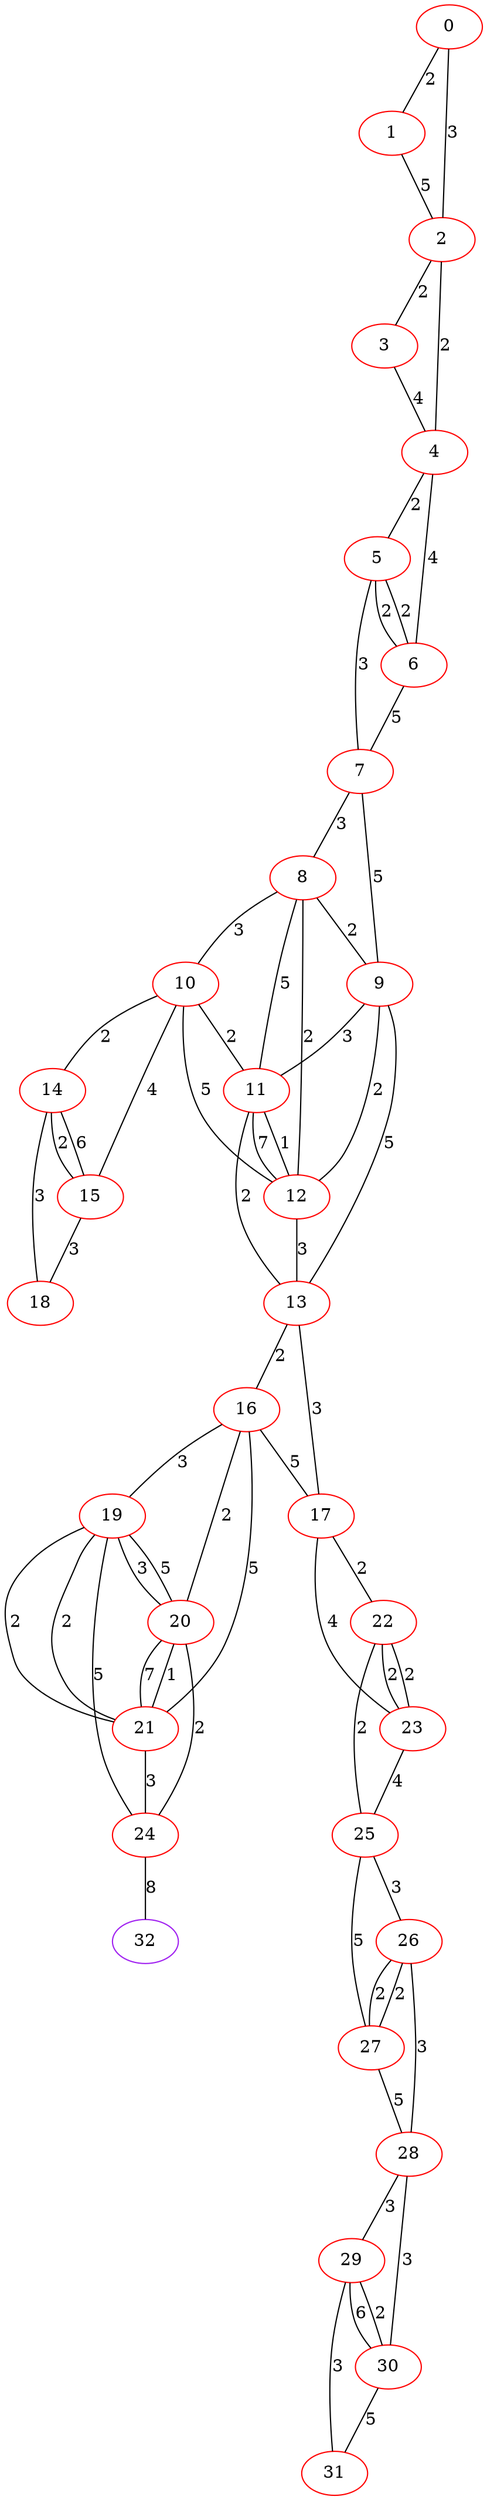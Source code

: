 graph "" {
0 [color=red, weight=1];
1 [color=red, weight=1];
2 [color=red, weight=1];
3 [color=red, weight=1];
4 [color=red, weight=1];
5 [color=red, weight=1];
6 [color=red, weight=1];
7 [color=red, weight=1];
8 [color=red, weight=1];
9 [color=red, weight=1];
10 [color=red, weight=1];
11 [color=red, weight=1];
12 [color=red, weight=1];
13 [color=red, weight=1];
14 [color=red, weight=1];
15 [color=red, weight=1];
16 [color=red, weight=1];
17 [color=red, weight=1];
18 [color=red, weight=1];
19 [color=red, weight=1];
20 [color=red, weight=1];
21 [color=red, weight=1];
22 [color=red, weight=1];
23 [color=red, weight=1];
24 [color=red, weight=1];
25 [color=red, weight=1];
26 [color=red, weight=1];
27 [color=red, weight=1];
28 [color=red, weight=1];
29 [color=red, weight=1];
30 [color=red, weight=1];
31 [color=red, weight=1];
32 [color=purple, weight=4];
0 -- 1  [key=0, label=2];
0 -- 2  [key=0, label=3];
1 -- 2  [key=0, label=5];
2 -- 3  [key=0, label=2];
2 -- 4  [key=0, label=2];
3 -- 4  [key=0, label=4];
4 -- 5  [key=0, label=2];
4 -- 6  [key=0, label=4];
5 -- 6  [key=0, label=2];
5 -- 6  [key=1, label=2];
5 -- 7  [key=0, label=3];
6 -- 7  [key=0, label=5];
7 -- 8  [key=0, label=3];
7 -- 9  [key=0, label=5];
8 -- 9  [key=0, label=2];
8 -- 10  [key=0, label=3];
8 -- 11  [key=0, label=5];
8 -- 12  [key=0, label=2];
9 -- 11  [key=0, label=3];
9 -- 12  [key=0, label=2];
9 -- 13  [key=0, label=5];
10 -- 11  [key=0, label=2];
10 -- 12  [key=0, label=5];
10 -- 14  [key=0, label=2];
10 -- 15  [key=0, label=4];
11 -- 12  [key=0, label=7];
11 -- 12  [key=1, label=1];
11 -- 13  [key=0, label=2];
12 -- 13  [key=0, label=3];
13 -- 16  [key=0, label=2];
13 -- 17  [key=0, label=3];
14 -- 18  [key=0, label=3];
14 -- 15  [key=0, label=2];
14 -- 15  [key=1, label=6];
15 -- 18  [key=0, label=3];
16 -- 17  [key=0, label=5];
16 -- 19  [key=0, label=3];
16 -- 20  [key=0, label=2];
16 -- 21  [key=0, label=5];
17 -- 22  [key=0, label=2];
17 -- 23  [key=0, label=4];
19 -- 24  [key=0, label=5];
19 -- 20  [key=0, label=3];
19 -- 20  [key=1, label=5];
19 -- 21  [key=0, label=2];
19 -- 21  [key=1, label=2];
20 -- 24  [key=0, label=2];
20 -- 21  [key=0, label=1];
20 -- 21  [key=1, label=7];
21 -- 24  [key=0, label=3];
22 -- 25  [key=0, label=2];
22 -- 23  [key=0, label=2];
22 -- 23  [key=1, label=2];
23 -- 25  [key=0, label=4];
24 -- 32  [key=0, label=8];
25 -- 26  [key=0, label=3];
25 -- 27  [key=0, label=5];
26 -- 27  [key=0, label=2];
26 -- 27  [key=1, label=2];
26 -- 28  [key=0, label=3];
27 -- 28  [key=0, label=5];
28 -- 29  [key=0, label=3];
28 -- 30  [key=0, label=3];
29 -- 30  [key=0, label=2];
29 -- 30  [key=1, label=6];
29 -- 31  [key=0, label=3];
30 -- 31  [key=0, label=5];
}

